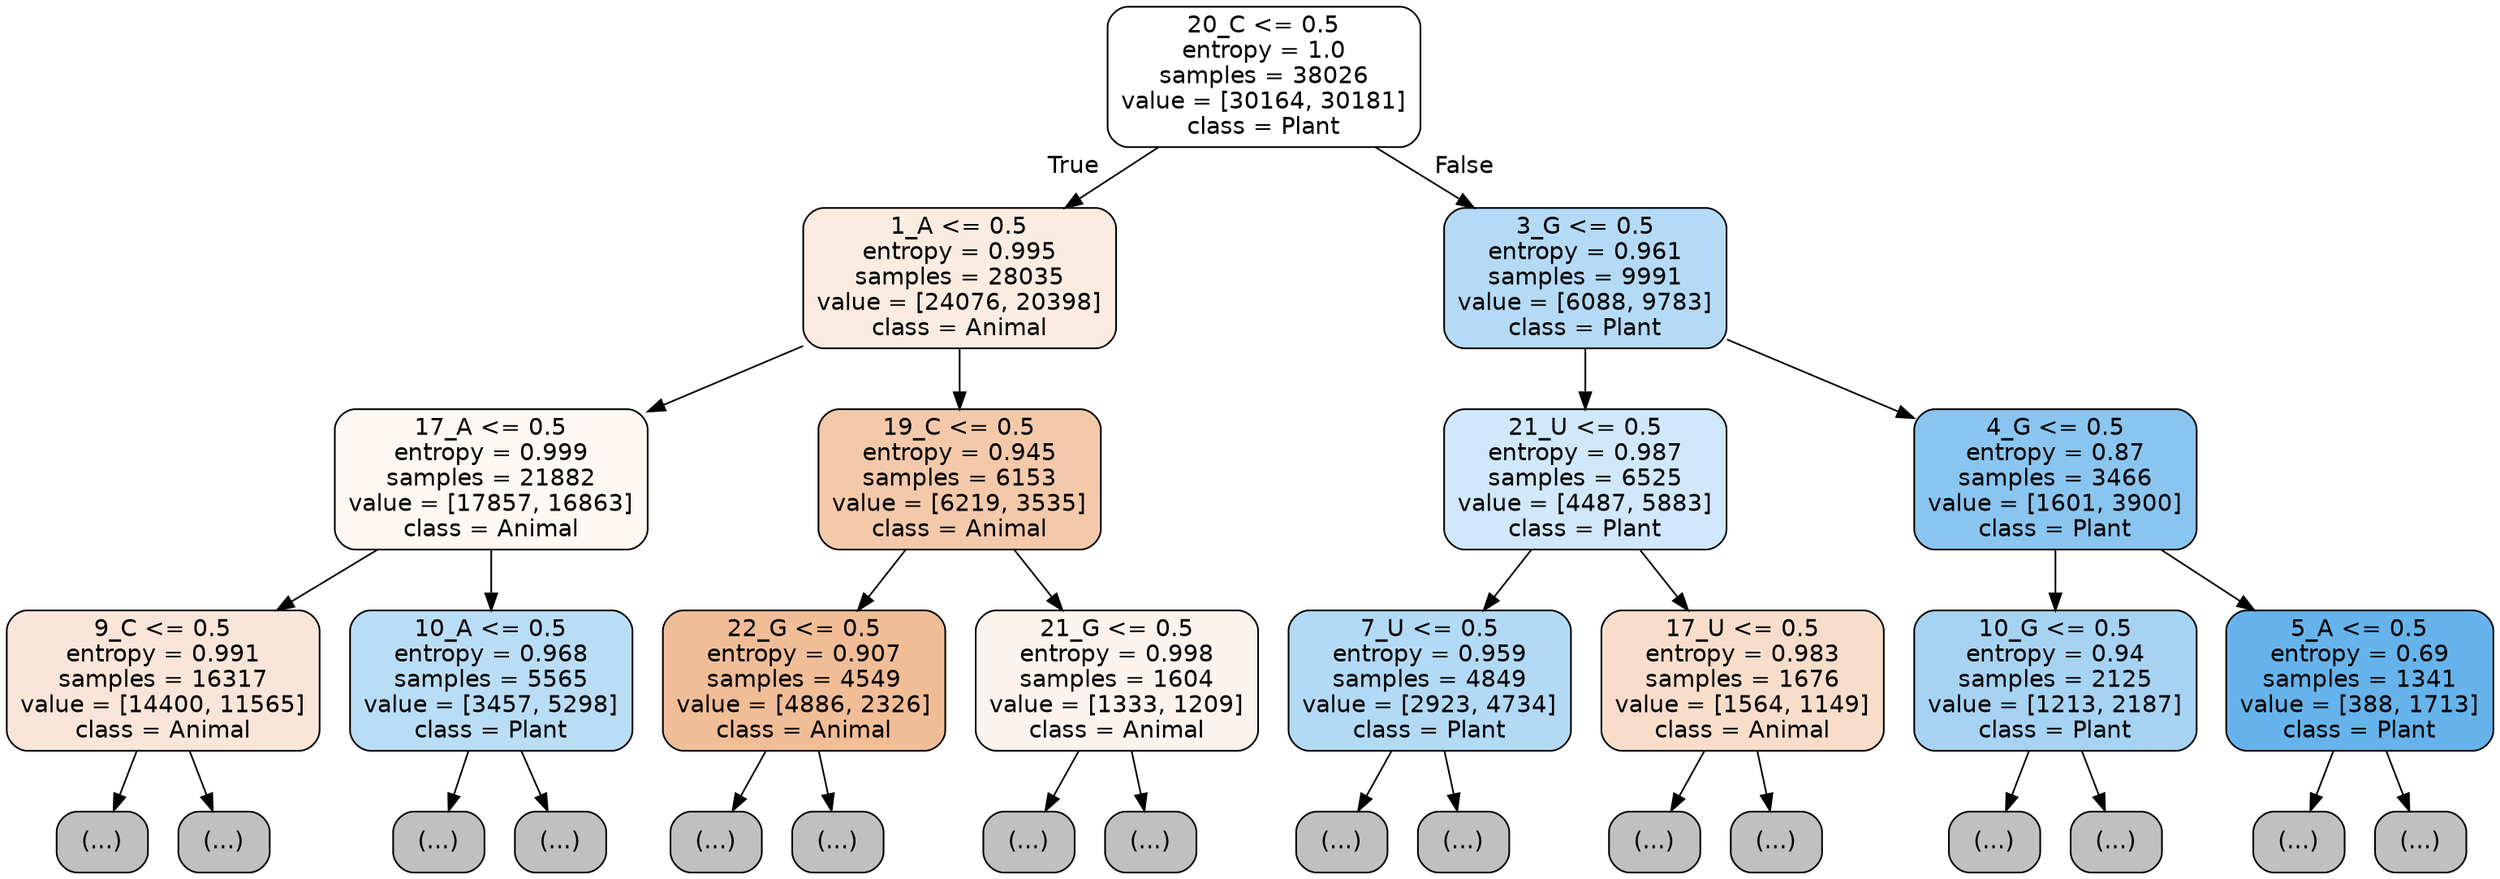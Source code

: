 digraph Tree {
node [shape=box, style="filled, rounded", color="black", fontname="helvetica"] ;
edge [fontname="helvetica"] ;
0 [label="20_C <= 0.5\nentropy = 1.0\nsamples = 38026\nvalue = [30164, 30181]\nclass = Plant", fillcolor="#ffffff"] ;
1 [label="1_A <= 0.5\nentropy = 0.995\nsamples = 28035\nvalue = [24076, 20398]\nclass = Animal", fillcolor="#fbece1"] ;
0 -> 1 [labeldistance=2.5, labelangle=45, headlabel="True"] ;
2 [label="17_A <= 0.5\nentropy = 0.999\nsamples = 21882\nvalue = [17857, 16863]\nclass = Animal", fillcolor="#fef8f4"] ;
1 -> 2 ;
3 [label="9_C <= 0.5\nentropy = 0.991\nsamples = 16317\nvalue = [14400, 11565]\nclass = Animal", fillcolor="#fae6d8"] ;
2 -> 3 ;
4 [label="(...)", fillcolor="#C0C0C0"] ;
3 -> 4 ;
6005 [label="(...)", fillcolor="#C0C0C0"] ;
3 -> 6005 ;
7570 [label="10_A <= 0.5\nentropy = 0.968\nsamples = 5565\nvalue = [3457, 5298]\nclass = Plant", fillcolor="#baddf6"] ;
2 -> 7570 ;
7571 [label="(...)", fillcolor="#C0C0C0"] ;
7570 -> 7571 ;
9248 [label="(...)", fillcolor="#C0C0C0"] ;
7570 -> 9248 ;
9787 [label="19_C <= 0.5\nentropy = 0.945\nsamples = 6153\nvalue = [6219, 3535]\nclass = Animal", fillcolor="#f4c9aa"] ;
1 -> 9787 ;
9788 [label="22_G <= 0.5\nentropy = 0.907\nsamples = 4549\nvalue = [4886, 2326]\nclass = Animal", fillcolor="#f1bd97"] ;
9787 -> 9788 ;
9789 [label="(...)", fillcolor="#C0C0C0"] ;
9788 -> 9789 ;
11864 [label="(...)", fillcolor="#C0C0C0"] ;
9788 -> 11864 ;
12093 [label="21_G <= 0.5\nentropy = 0.998\nsamples = 1604\nvalue = [1333, 1209]\nclass = Animal", fillcolor="#fdf3ed"] ;
9787 -> 12093 ;
12094 [label="(...)", fillcolor="#C0C0C0"] ;
12093 -> 12094 ;
12621 [label="(...)", fillcolor="#C0C0C0"] ;
12093 -> 12621 ;
12868 [label="3_G <= 0.5\nentropy = 0.961\nsamples = 9991\nvalue = [6088, 9783]\nclass = Plant", fillcolor="#b4daf5"] ;
0 -> 12868 [labeldistance=2.5, labelangle=-45, headlabel="False"] ;
12869 [label="21_U <= 0.5\nentropy = 0.987\nsamples = 6525\nvalue = [4487, 5883]\nclass = Plant", fillcolor="#d0e8f9"] ;
12868 -> 12869 ;
12870 [label="7_U <= 0.5\nentropy = 0.959\nsamples = 4849\nvalue = [2923, 4734]\nclass = Plant", fillcolor="#b3daf5"] ;
12869 -> 12870 ;
12871 [label="(...)", fillcolor="#C0C0C0"] ;
12870 -> 12871 ;
14460 [label="(...)", fillcolor="#C0C0C0"] ;
12870 -> 14460 ;
15073 [label="17_U <= 0.5\nentropy = 0.983\nsamples = 1676\nvalue = [1564, 1149]\nclass = Animal", fillcolor="#f8deca"] ;
12869 -> 15073 ;
15074 [label="(...)", fillcolor="#C0C0C0"] ;
15073 -> 15074 ;
15623 [label="(...)", fillcolor="#C0C0C0"] ;
15073 -> 15623 ;
15858 [label="4_G <= 0.5\nentropy = 0.87\nsamples = 3466\nvalue = [1601, 3900]\nclass = Plant", fillcolor="#8ac5f0"] ;
12868 -> 15858 ;
15859 [label="10_G <= 0.5\nentropy = 0.94\nsamples = 2125\nvalue = [1213, 2187]\nclass = Plant", fillcolor="#a7d3f3"] ;
15858 -> 15859 ;
15860 [label="(...)", fillcolor="#C0C0C0"] ;
15859 -> 15860 ;
16407 [label="(...)", fillcolor="#C0C0C0"] ;
15859 -> 16407 ;
16642 [label="5_A <= 0.5\nentropy = 0.69\nsamples = 1341\nvalue = [388, 1713]\nclass = Plant", fillcolor="#66b3eb"] ;
15858 -> 16642 ;
16643 [label="(...)", fillcolor="#C0C0C0"] ;
16642 -> 16643 ;
16840 [label="(...)", fillcolor="#C0C0C0"] ;
16642 -> 16840 ;
}